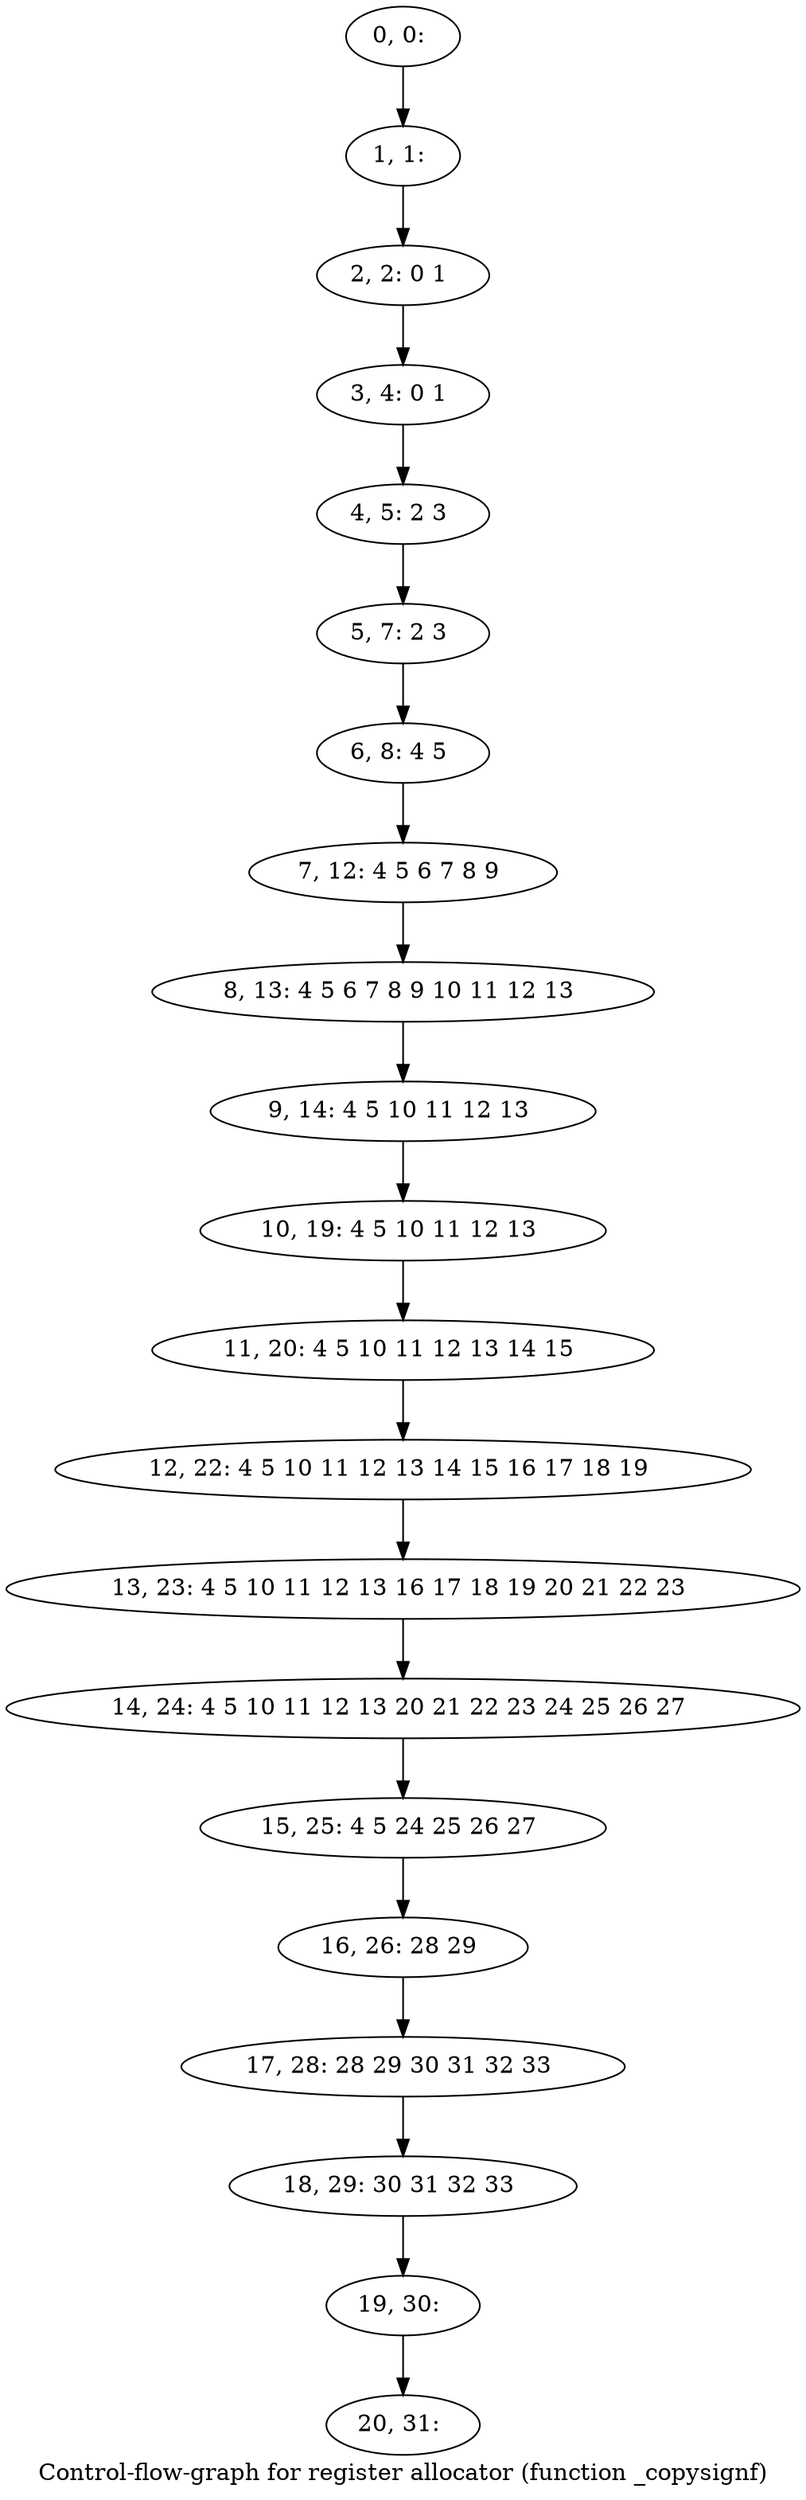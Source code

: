 digraph G {
graph [label="Control-flow-graph for register allocator (function _copysignf)"]
0[label="0, 0: "];
1[label="1, 1: "];
2[label="2, 2: 0 1 "];
3[label="3, 4: 0 1 "];
4[label="4, 5: 2 3 "];
5[label="5, 7: 2 3 "];
6[label="6, 8: 4 5 "];
7[label="7, 12: 4 5 6 7 8 9 "];
8[label="8, 13: 4 5 6 7 8 9 10 11 12 13 "];
9[label="9, 14: 4 5 10 11 12 13 "];
10[label="10, 19: 4 5 10 11 12 13 "];
11[label="11, 20: 4 5 10 11 12 13 14 15 "];
12[label="12, 22: 4 5 10 11 12 13 14 15 16 17 18 19 "];
13[label="13, 23: 4 5 10 11 12 13 16 17 18 19 20 21 22 23 "];
14[label="14, 24: 4 5 10 11 12 13 20 21 22 23 24 25 26 27 "];
15[label="15, 25: 4 5 24 25 26 27 "];
16[label="16, 26: 28 29 "];
17[label="17, 28: 28 29 30 31 32 33 "];
18[label="18, 29: 30 31 32 33 "];
19[label="19, 30: "];
20[label="20, 31: "];
0->1 ;
1->2 ;
2->3 ;
3->4 ;
4->5 ;
5->6 ;
6->7 ;
7->8 ;
8->9 ;
9->10 ;
10->11 ;
11->12 ;
12->13 ;
13->14 ;
14->15 ;
15->16 ;
16->17 ;
17->18 ;
18->19 ;
19->20 ;
}
